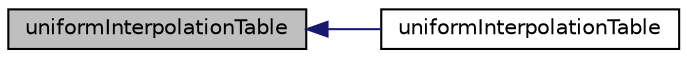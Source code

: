 digraph "uniformInterpolationTable"
{
  bgcolor="transparent";
  edge [fontname="Helvetica",fontsize="10",labelfontname="Helvetica",labelfontsize="10"];
  node [fontname="Helvetica",fontsize="10",shape=record];
  rankdir="LR";
  Node1 [label="uniformInterpolationTable",height=0.2,width=0.4,color="black", fillcolor="grey75", style="filled", fontcolor="black"];
  Node1 -> Node2 [dir="back",color="midnightblue",fontsize="10",style="solid",fontname="Helvetica"];
  Node2 [label="uniformInterpolationTable",height=0.2,width=0.4,color="black",URL="$a02865.html#a48297ae9e3febd0e8e659071f79db55e",tooltip="Construct from name, objectRegistry and dictionary. "];
}

